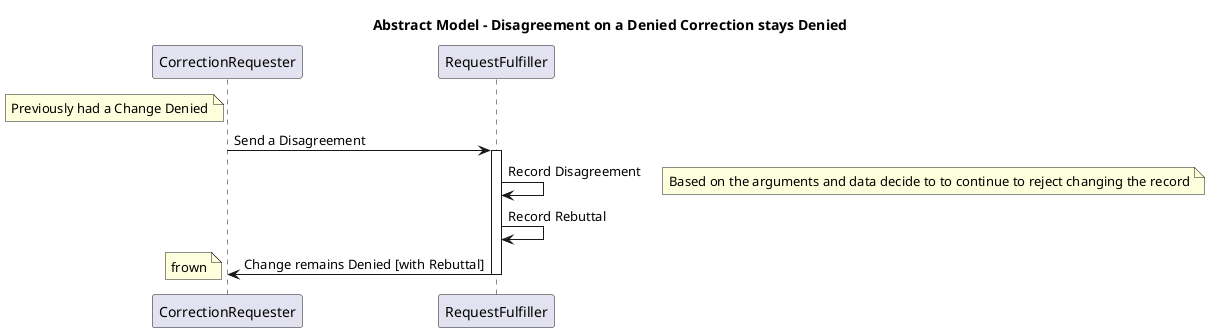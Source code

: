 @startuml
title Abstract Model - Disagreement on a Denied Correction stays Denied

note left of CorrectionRequester
Previously had a Change Denied
end note


CorrectionRequester->RequestFulfiller : Send a Disagreement
Activate RequestFulfiller
RequestFulfiller->RequestFulfiller : Record Disagreement


note right: Based on the arguments and data decide to to continue to reject changing the record
RequestFulfiller->RequestFulfiller: Record Rebuttal
RequestFulfiller->CorrectionRequester: Change remains Denied [with Rebuttal]
Deactivate RequestFulfiller

note left: frown
@enduml